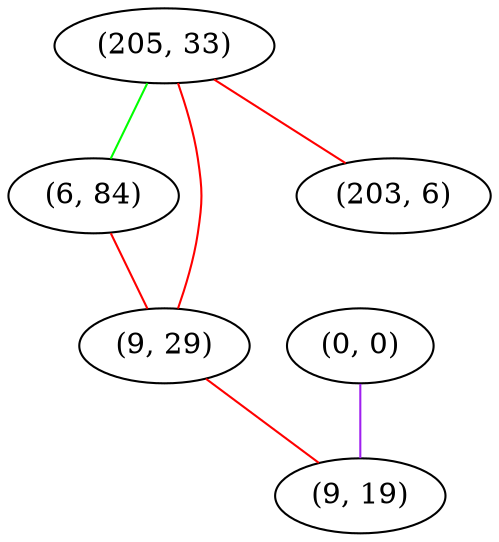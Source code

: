 graph "" {
"(205, 33)";
"(0, 0)";
"(6, 84)";
"(9, 29)";
"(9, 19)";
"(203, 6)";
"(205, 33)" -- "(6, 84)"  [color=green, key=0, weight=2];
"(205, 33)" -- "(203, 6)"  [color=red, key=0, weight=1];
"(205, 33)" -- "(9, 29)"  [color=red, key=0, weight=1];
"(0, 0)" -- "(9, 19)"  [color=purple, key=0, weight=4];
"(6, 84)" -- "(9, 29)"  [color=red, key=0, weight=1];
"(9, 29)" -- "(9, 19)"  [color=red, key=0, weight=1];
}
